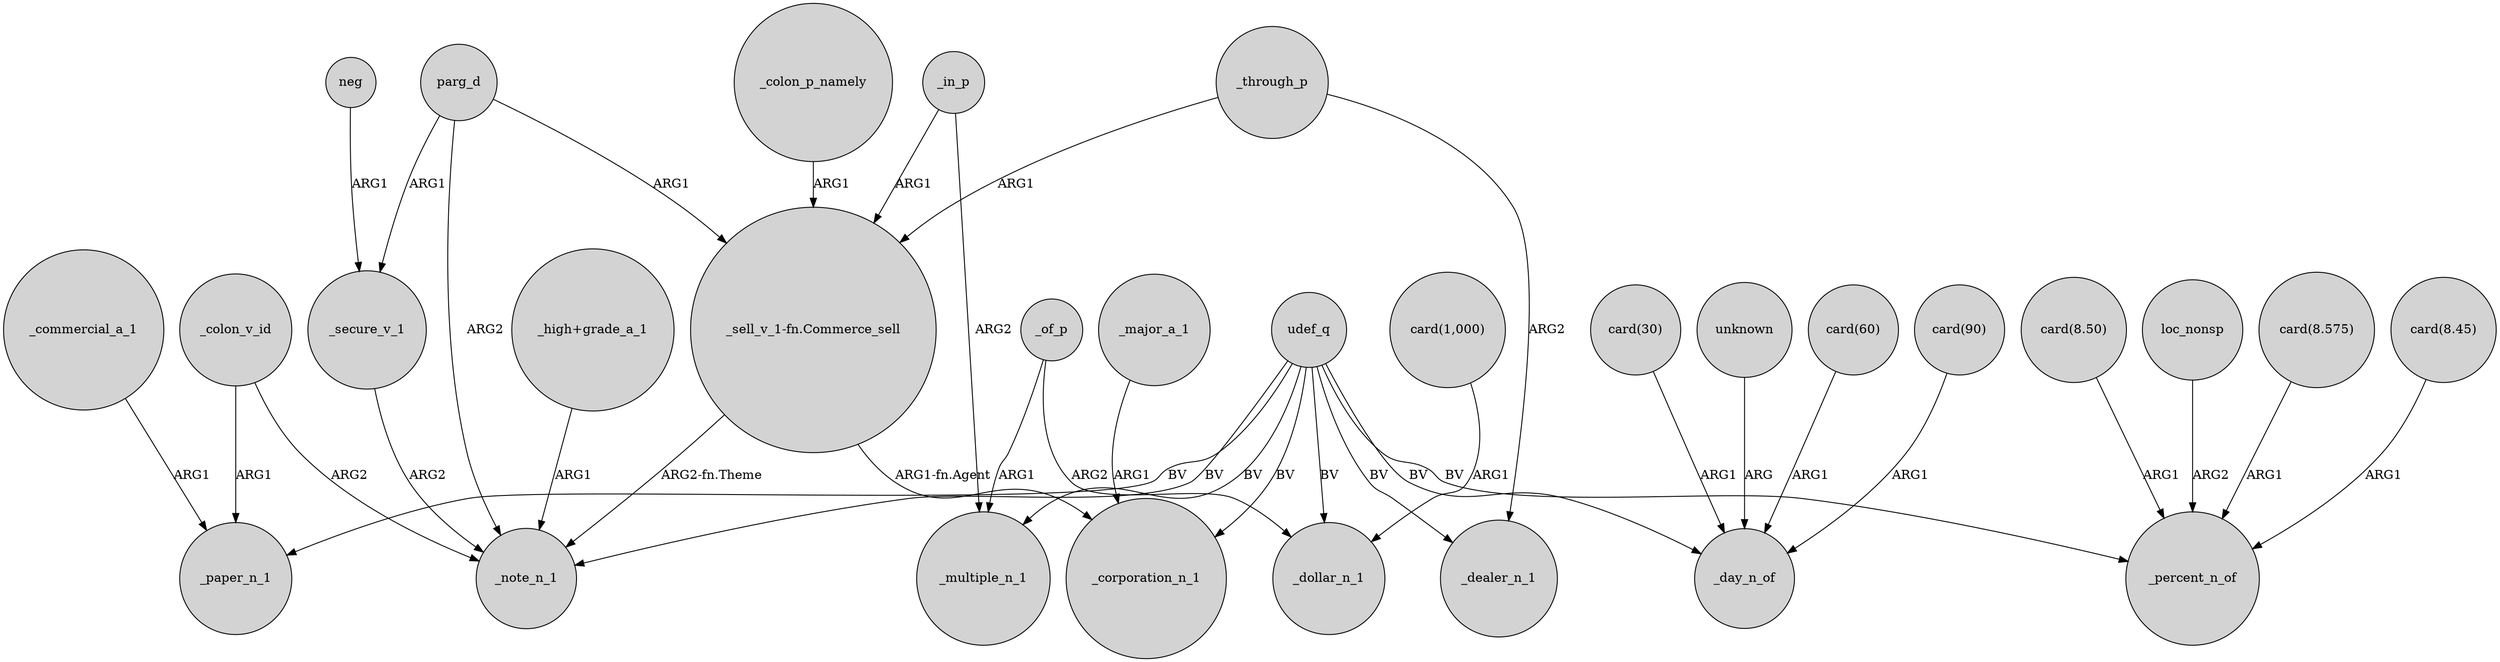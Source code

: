digraph {
	node [shape=circle style=filled]
	_colon_v_id -> _note_n_1 [label=ARG2]
	udef_q -> _multiple_n_1 [label=BV]
	unknown -> _day_n_of [label=ARG]
	_in_p -> _multiple_n_1 [label=ARG2]
	parg_d -> "_sell_v_1-fn.Commerce_sell" [label=ARG1]
	"card(60)" -> _day_n_of [label=ARG1]
	udef_q -> _day_n_of [label=BV]
	"card(8.50)" -> _percent_n_of [label=ARG1]
	"card(1,000)" -> _dollar_n_1 [label=ARG1]
	parg_d -> _secure_v_1 [label=ARG1]
	"_sell_v_1-fn.Commerce_sell" -> _corporation_n_1 [label="ARG1-fn.Agent"]
	udef_q -> _corporation_n_1 [label=BV]
	_through_p -> "_sell_v_1-fn.Commerce_sell" [label=ARG1]
	"_sell_v_1-fn.Commerce_sell" -> _note_n_1 [label="ARG2-fn.Theme"]
	_in_p -> "_sell_v_1-fn.Commerce_sell" [label=ARG1]
	_of_p -> _multiple_n_1 [label=ARG1]
	loc_nonsp -> _percent_n_of [label=ARG2]
	"card(90)" -> _day_n_of [label=ARG1]
	neg -> _secure_v_1 [label=ARG1]
	_commercial_a_1 -> _paper_n_1 [label=ARG1]
	_major_a_1 -> _corporation_n_1 [label=ARG1]
	udef_q -> _paper_n_1 [label=BV]
	"_high+grade_a_1" -> _note_n_1 [label=ARG1]
	_through_p -> _dealer_n_1 [label=ARG2]
	udef_q -> _dealer_n_1 [label=BV]
	parg_d -> _note_n_1 [label=ARG2]
	_of_p -> _dollar_n_1 [label=ARG2]
	_secure_v_1 -> _note_n_1 [label=ARG2]
	_colon_p_namely -> "_sell_v_1-fn.Commerce_sell" [label=ARG1]
	udef_q -> _percent_n_of [label=BV]
	"card(30)" -> _day_n_of [label=ARG1]
	"card(8.575)" -> _percent_n_of [label=ARG1]
	"card(8.45)" -> _percent_n_of [label=ARG1]
	udef_q -> _note_n_1 [label=BV]
	_colon_v_id -> _paper_n_1 [label=ARG1]
	udef_q -> _dollar_n_1 [label=BV]
}
